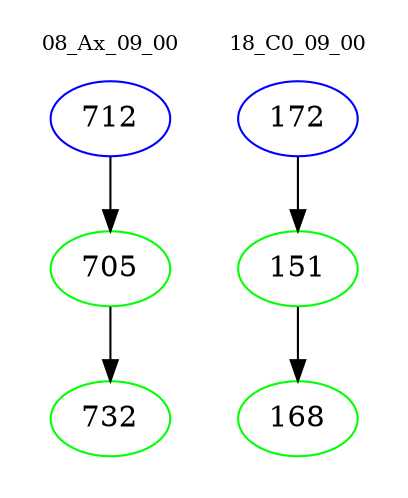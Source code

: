 digraph{
subgraph cluster_0 {
color = white
label = "08_Ax_09_00";
fontsize=10;
T0_712 [label="712", color="blue"]
T0_712 -> T0_705 [color="black"]
T0_705 [label="705", color="green"]
T0_705 -> T0_732 [color="black"]
T0_732 [label="732", color="green"]
}
subgraph cluster_1 {
color = white
label = "18_C0_09_00";
fontsize=10;
T1_172 [label="172", color="blue"]
T1_172 -> T1_151 [color="black"]
T1_151 [label="151", color="green"]
T1_151 -> T1_168 [color="black"]
T1_168 [label="168", color="green"]
}
}

